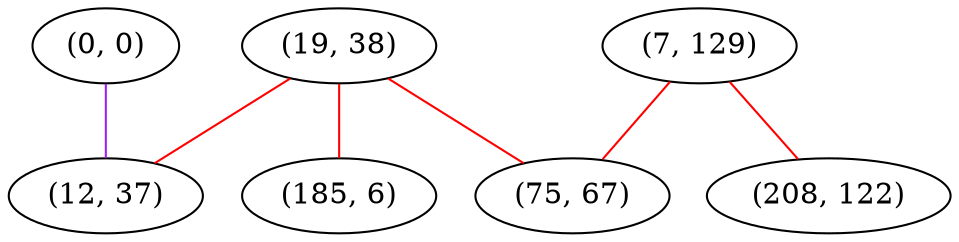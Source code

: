 graph "" {
"(0, 0)";
"(19, 38)";
"(7, 129)";
"(185, 6)";
"(75, 67)";
"(12, 37)";
"(208, 122)";
"(0, 0)" -- "(12, 37)"  [color=purple, key=0, weight=4];
"(19, 38)" -- "(12, 37)"  [color=red, key=0, weight=1];
"(19, 38)" -- "(185, 6)"  [color=red, key=0, weight=1];
"(19, 38)" -- "(75, 67)"  [color=red, key=0, weight=1];
"(7, 129)" -- "(75, 67)"  [color=red, key=0, weight=1];
"(7, 129)" -- "(208, 122)"  [color=red, key=0, weight=1];
}
